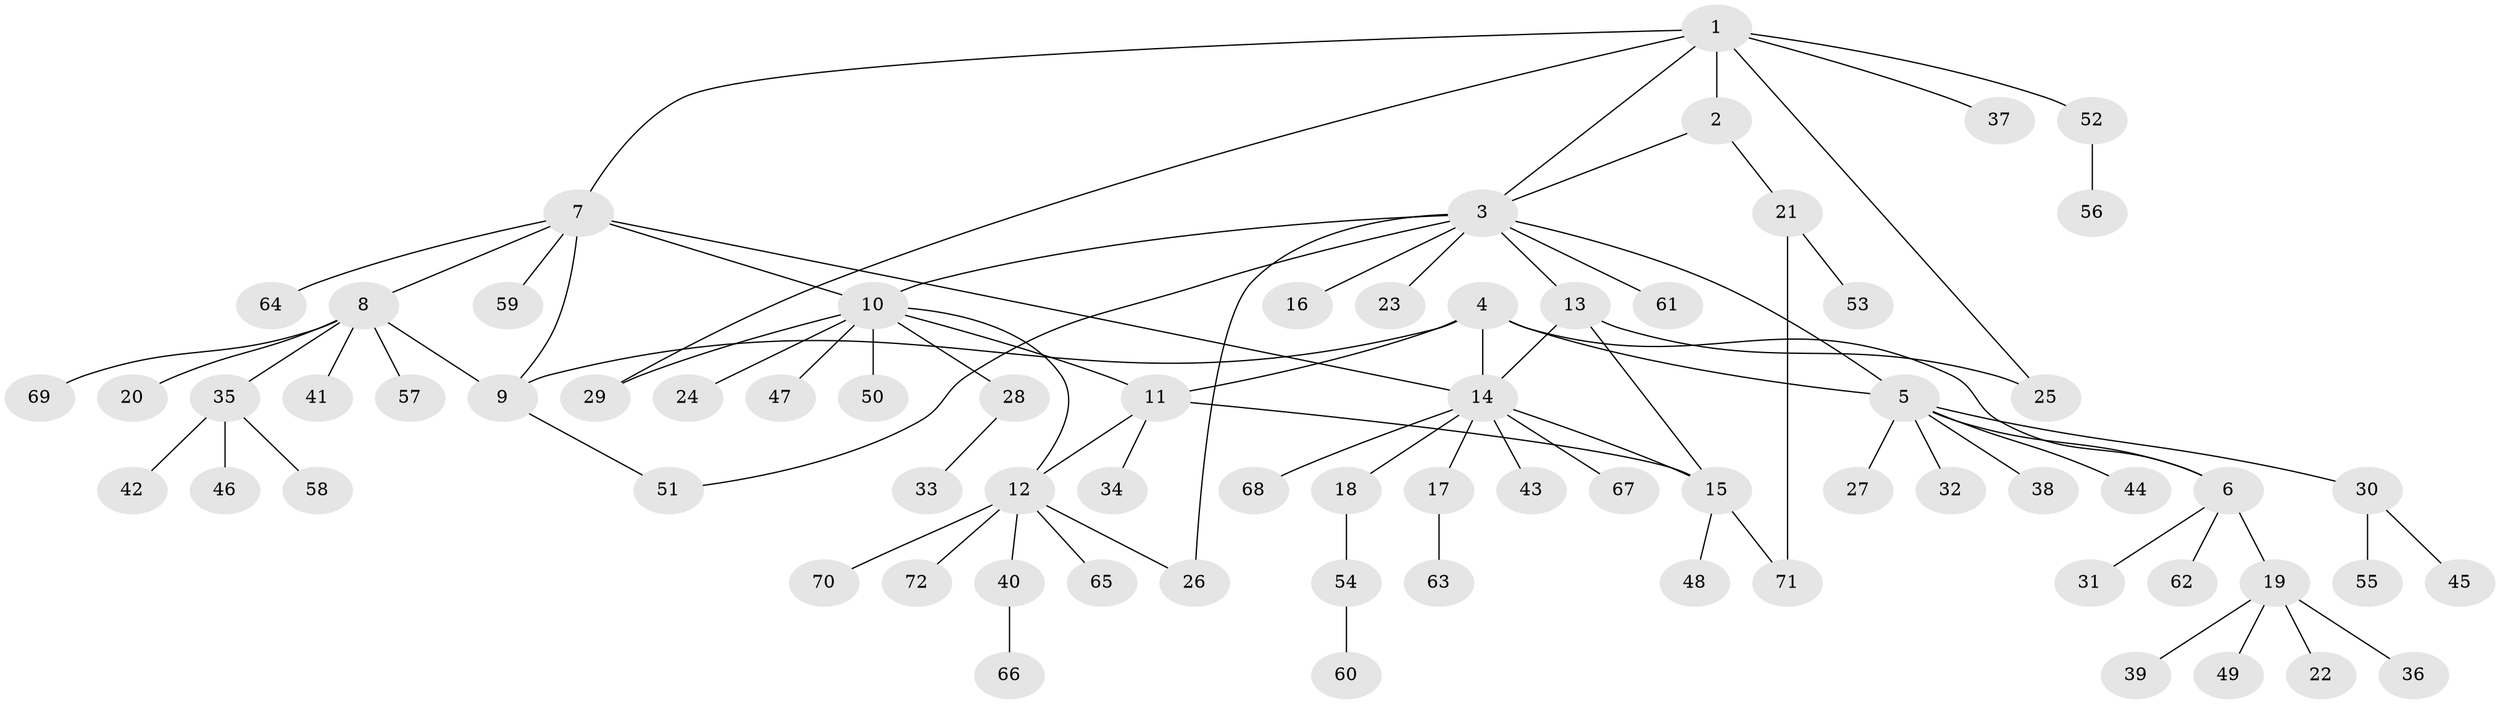 // coarse degree distribution, {7: 0.1, 3: 0.02, 8: 0.04, 6: 0.04, 9: 0.02, 5: 0.02, 1: 0.6, 2: 0.16}
// Generated by graph-tools (version 1.1) at 2025/19/03/04/25 18:19:41]
// undirected, 72 vertices, 87 edges
graph export_dot {
graph [start="1"]
  node [color=gray90,style=filled];
  1;
  2;
  3;
  4;
  5;
  6;
  7;
  8;
  9;
  10;
  11;
  12;
  13;
  14;
  15;
  16;
  17;
  18;
  19;
  20;
  21;
  22;
  23;
  24;
  25;
  26;
  27;
  28;
  29;
  30;
  31;
  32;
  33;
  34;
  35;
  36;
  37;
  38;
  39;
  40;
  41;
  42;
  43;
  44;
  45;
  46;
  47;
  48;
  49;
  50;
  51;
  52;
  53;
  54;
  55;
  56;
  57;
  58;
  59;
  60;
  61;
  62;
  63;
  64;
  65;
  66;
  67;
  68;
  69;
  70;
  71;
  72;
  1 -- 2;
  1 -- 3;
  1 -- 7;
  1 -- 25;
  1 -- 29;
  1 -- 37;
  1 -- 52;
  2 -- 3;
  2 -- 21;
  3 -- 5;
  3 -- 10;
  3 -- 13;
  3 -- 16;
  3 -- 23;
  3 -- 26;
  3 -- 51;
  3 -- 61;
  4 -- 5;
  4 -- 6;
  4 -- 9;
  4 -- 11;
  4 -- 14;
  5 -- 6;
  5 -- 27;
  5 -- 30;
  5 -- 32;
  5 -- 38;
  5 -- 44;
  6 -- 19;
  6 -- 31;
  6 -- 62;
  7 -- 8;
  7 -- 9;
  7 -- 10;
  7 -- 14;
  7 -- 59;
  7 -- 64;
  8 -- 9;
  8 -- 20;
  8 -- 35;
  8 -- 41;
  8 -- 57;
  8 -- 69;
  9 -- 51;
  10 -- 11;
  10 -- 12;
  10 -- 24;
  10 -- 28;
  10 -- 29;
  10 -- 47;
  10 -- 50;
  11 -- 12;
  11 -- 15;
  11 -- 34;
  12 -- 26;
  12 -- 40;
  12 -- 65;
  12 -- 70;
  12 -- 72;
  13 -- 14;
  13 -- 15;
  13 -- 25;
  14 -- 15;
  14 -- 17;
  14 -- 18;
  14 -- 43;
  14 -- 67;
  14 -- 68;
  15 -- 48;
  15 -- 71;
  17 -- 63;
  18 -- 54;
  19 -- 22;
  19 -- 36;
  19 -- 39;
  19 -- 49;
  21 -- 53;
  21 -- 71;
  28 -- 33;
  30 -- 45;
  30 -- 55;
  35 -- 42;
  35 -- 46;
  35 -- 58;
  40 -- 66;
  52 -- 56;
  54 -- 60;
}
